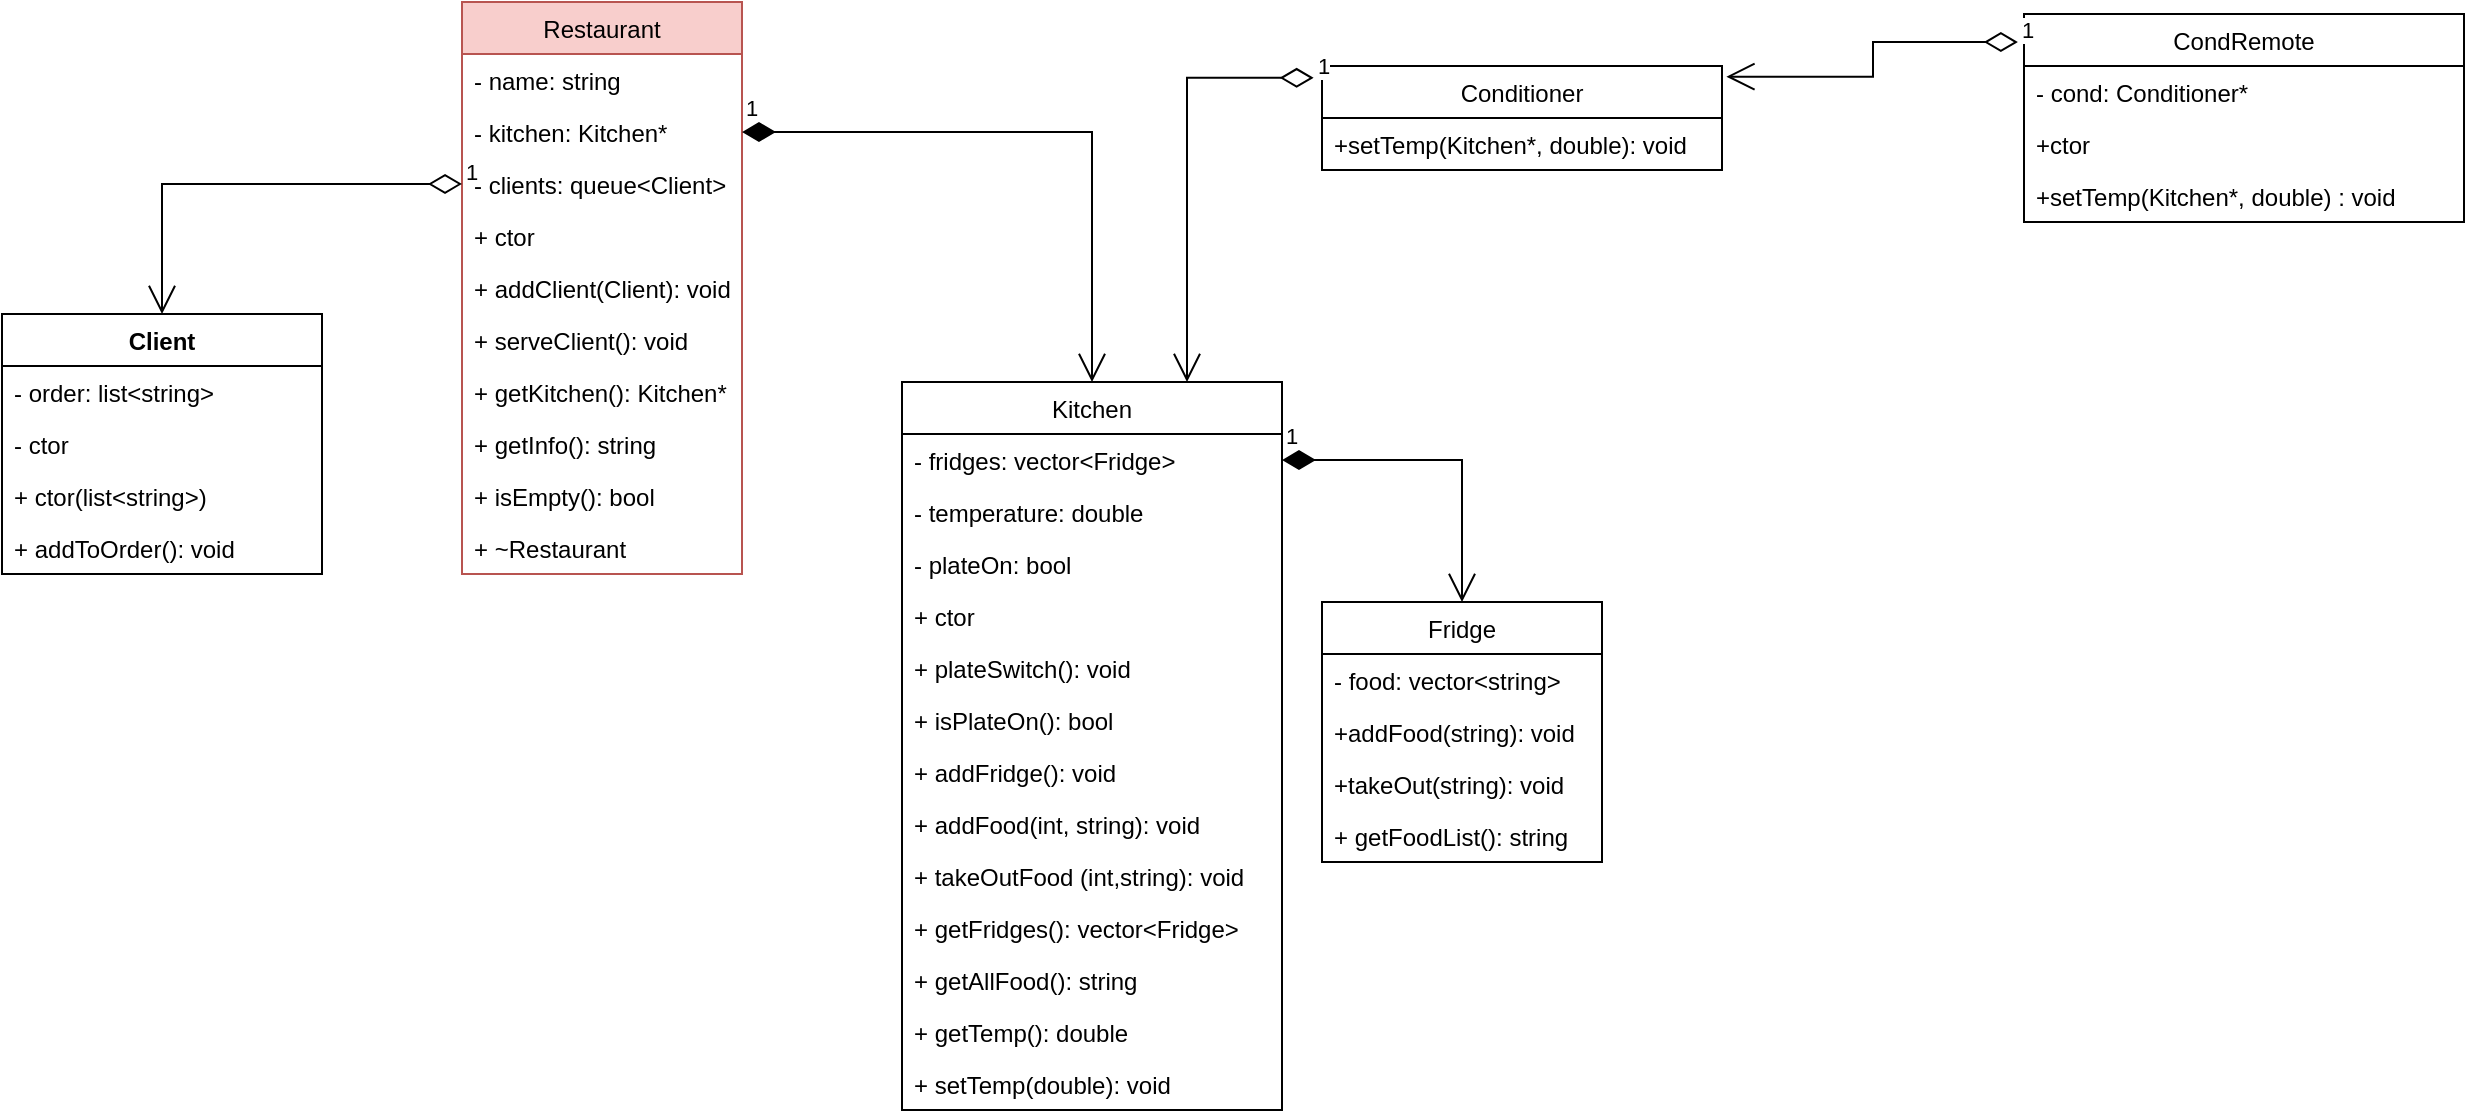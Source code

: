 <mxfile version="16.6.8" type="device"><diagram id="L0I8_2FGfa5PutHJnORR" name="Page-1"><mxGraphModel dx="1422" dy="752" grid="1" gridSize="10" guides="1" tooltips="1" connect="1" arrows="1" fold="1" page="1" pageScale="1" pageWidth="827" pageHeight="1169" math="0" shadow="0"><root><mxCell id="0"/><mxCell id="1" parent="0"/><mxCell id="9ZMUvzezkJj8lmztuNkm-1" value="Restaurant" style="swimlane;fontStyle=0;childLayout=stackLayout;horizontal=1;startSize=26;fillColor=#f8cecc;horizontalStack=0;resizeParent=1;resizeParentMax=0;resizeLast=0;collapsible=1;marginBottom=0;strokeColor=#b85450;" parent="1" vertex="1"><mxGeometry x="320" y="330" width="140" height="286" as="geometry"/></mxCell><mxCell id="9ZMUvzezkJj8lmztuNkm-2" value="- name: string" style="text;strokeColor=none;fillColor=none;align=left;verticalAlign=top;spacingLeft=4;spacingRight=4;overflow=hidden;rotatable=0;points=[[0,0.5],[1,0.5]];portConstraint=eastwest;" parent="9ZMUvzezkJj8lmztuNkm-1" vertex="1"><mxGeometry y="26" width="140" height="26" as="geometry"/></mxCell><mxCell id="9ZMUvzezkJj8lmztuNkm-3" value="- kitchen: Kitchen*" style="text;strokeColor=none;fillColor=none;align=left;verticalAlign=top;spacingLeft=4;spacingRight=4;overflow=hidden;rotatable=0;points=[[0,0.5],[1,0.5]];portConstraint=eastwest;" parent="9ZMUvzezkJj8lmztuNkm-1" vertex="1"><mxGeometry y="52" width="140" height="26" as="geometry"/></mxCell><mxCell id="v-j2-xZ-4u1QhP5KVDQF-1" value="- clients: queue&lt;Client&gt;" style="text;strokeColor=none;fillColor=none;align=left;verticalAlign=top;spacingLeft=4;spacingRight=4;overflow=hidden;rotatable=0;points=[[0,0.5],[1,0.5]];portConstraint=eastwest;" parent="9ZMUvzezkJj8lmztuNkm-1" vertex="1"><mxGeometry y="78" width="140" height="26" as="geometry"/></mxCell><mxCell id="v-j2-xZ-4u1QhP5KVDQF-2" value="+ ctor" style="text;strokeColor=none;fillColor=none;align=left;verticalAlign=top;spacingLeft=4;spacingRight=4;overflow=hidden;rotatable=0;points=[[0,0.5],[1,0.5]];portConstraint=eastwest;" parent="9ZMUvzezkJj8lmztuNkm-1" vertex="1"><mxGeometry y="104" width="140" height="26" as="geometry"/></mxCell><mxCell id="y4_O709amQ7DcYhLyGvY-1" value="+ addClient(Client): void" style="text;strokeColor=none;fillColor=none;align=left;verticalAlign=top;spacingLeft=4;spacingRight=4;overflow=hidden;rotatable=0;points=[[0,0.5],[1,0.5]];portConstraint=eastwest;" parent="9ZMUvzezkJj8lmztuNkm-1" vertex="1"><mxGeometry y="130" width="140" height="26" as="geometry"/></mxCell><mxCell id="y4_O709amQ7DcYhLyGvY-2" value="+ serveClient(): void" style="text;strokeColor=none;fillColor=none;align=left;verticalAlign=top;spacingLeft=4;spacingRight=4;overflow=hidden;rotatable=0;points=[[0,0.5],[1,0.5]];portConstraint=eastwest;" parent="9ZMUvzezkJj8lmztuNkm-1" vertex="1"><mxGeometry y="156" width="140" height="26" as="geometry"/></mxCell><mxCell id="rSHmZGfPb4EsBRbxytnB-11" value="+ getKitchen(): Kitchen*" style="text;strokeColor=none;fillColor=none;align=left;verticalAlign=top;spacingLeft=4;spacingRight=4;overflow=hidden;rotatable=0;points=[[0,0.5],[1,0.5]];portConstraint=eastwest;" parent="9ZMUvzezkJj8lmztuNkm-1" vertex="1"><mxGeometry y="182" width="140" height="26" as="geometry"/></mxCell><mxCell id="rSHmZGfPb4EsBRbxytnB-12" value="+ getInfo(): string" style="text;strokeColor=none;fillColor=none;align=left;verticalAlign=top;spacingLeft=4;spacingRight=4;overflow=hidden;rotatable=0;points=[[0,0.5],[1,0.5]];portConstraint=eastwest;" parent="9ZMUvzezkJj8lmztuNkm-1" vertex="1"><mxGeometry y="208" width="140" height="26" as="geometry"/></mxCell><mxCell id="rSHmZGfPb4EsBRbxytnB-13" value="+ isEmpty(): bool" style="text;strokeColor=none;fillColor=none;align=left;verticalAlign=top;spacingLeft=4;spacingRight=4;overflow=hidden;rotatable=0;points=[[0,0.5],[1,0.5]];portConstraint=eastwest;" parent="9ZMUvzezkJj8lmztuNkm-1" vertex="1"><mxGeometry y="234" width="140" height="26" as="geometry"/></mxCell><mxCell id="rSHmZGfPb4EsBRbxytnB-14" value="+ ~Restaurant" style="text;strokeColor=none;fillColor=none;align=left;verticalAlign=top;spacingLeft=4;spacingRight=4;overflow=hidden;rotatable=0;points=[[0,0.5],[1,0.5]];portConstraint=eastwest;" parent="9ZMUvzezkJj8lmztuNkm-1" vertex="1"><mxGeometry y="260" width="140" height="26" as="geometry"/></mxCell><mxCell id="9ZMUvzezkJj8lmztuNkm-4" value="Conditioner" style="swimlane;fontStyle=0;childLayout=stackLayout;horizontal=1;startSize=26;fillColor=none;horizontalStack=0;resizeParent=1;resizeParentMax=0;resizeLast=0;collapsible=1;marginBottom=0;" parent="1" vertex="1"><mxGeometry x="750" y="362" width="200" height="52" as="geometry"/></mxCell><mxCell id="9ZMUvzezkJj8lmztuNkm-6" value="+setTemp(Kitchen*, double): void" style="text;strokeColor=none;fillColor=none;align=left;verticalAlign=top;spacingLeft=4;spacingRight=4;overflow=hidden;rotatable=0;points=[[0,0.5],[1,0.5]];portConstraint=eastwest;" parent="9ZMUvzezkJj8lmztuNkm-4" vertex="1"><mxGeometry y="26" width="200" height="26" as="geometry"/></mxCell><mxCell id="9ZMUvzezkJj8lmztuNkm-8" value="Kitchen" style="swimlane;fontStyle=0;childLayout=stackLayout;horizontal=1;startSize=26;fillColor=none;horizontalStack=0;resizeParent=1;resizeParentMax=0;resizeLast=0;collapsible=1;marginBottom=0;" parent="1" vertex="1"><mxGeometry x="540" y="520" width="190" height="364" as="geometry"/></mxCell><mxCell id="9ZMUvzezkJj8lmztuNkm-9" value="- fridges: vector&lt;Fridge&gt; " style="text;strokeColor=none;fillColor=none;align=left;verticalAlign=top;spacingLeft=4;spacingRight=4;overflow=hidden;rotatable=0;points=[[0,0.5],[1,0.5]];portConstraint=eastwest;" parent="9ZMUvzezkJj8lmztuNkm-8" vertex="1"><mxGeometry y="26" width="190" height="26" as="geometry"/></mxCell><mxCell id="9ZMUvzezkJj8lmztuNkm-10" value="- temperature: double" style="text;strokeColor=none;fillColor=none;align=left;verticalAlign=top;spacingLeft=4;spacingRight=4;overflow=hidden;rotatable=0;points=[[0,0.5],[1,0.5]];portConstraint=eastwest;" parent="9ZMUvzezkJj8lmztuNkm-8" vertex="1"><mxGeometry y="52" width="190" height="26" as="geometry"/></mxCell><mxCell id="9ZMUvzezkJj8lmztuNkm-11" value="- plateOn: bool " style="text;strokeColor=none;fillColor=none;align=left;verticalAlign=top;spacingLeft=4;spacingRight=4;overflow=hidden;rotatable=0;points=[[0,0.5],[1,0.5]];portConstraint=eastwest;" parent="9ZMUvzezkJj8lmztuNkm-8" vertex="1"><mxGeometry y="78" width="190" height="26" as="geometry"/></mxCell><mxCell id="v-j2-xZ-4u1QhP5KVDQF-4" value="+ ctor" style="text;strokeColor=none;fillColor=none;align=left;verticalAlign=top;spacingLeft=4;spacingRight=4;overflow=hidden;rotatable=0;points=[[0,0.5],[1,0.5]];portConstraint=eastwest;" parent="9ZMUvzezkJj8lmztuNkm-8" vertex="1"><mxGeometry y="104" width="190" height="26" as="geometry"/></mxCell><mxCell id="v-j2-xZ-4u1QhP5KVDQF-17" value="+ plateSwitch(): void" style="text;strokeColor=none;fillColor=none;align=left;verticalAlign=top;spacingLeft=4;spacingRight=4;overflow=hidden;rotatable=0;points=[[0,0.5],[1,0.5]];portConstraint=eastwest;" parent="9ZMUvzezkJj8lmztuNkm-8" vertex="1"><mxGeometry y="130" width="190" height="26" as="geometry"/></mxCell><mxCell id="v-j2-xZ-4u1QhP5KVDQF-18" value="+ isPlateOn(): bool" style="text;strokeColor=none;fillColor=none;align=left;verticalAlign=top;spacingLeft=4;spacingRight=4;overflow=hidden;rotatable=0;points=[[0,0.5],[1,0.5]];portConstraint=eastwest;" parent="9ZMUvzezkJj8lmztuNkm-8" vertex="1"><mxGeometry y="156" width="190" height="26" as="geometry"/></mxCell><mxCell id="v-j2-xZ-4u1QhP5KVDQF-19" value="+ addFridge(): void" style="text;strokeColor=none;fillColor=none;align=left;verticalAlign=top;spacingLeft=4;spacingRight=4;overflow=hidden;rotatable=0;points=[[0,0.5],[1,0.5]];portConstraint=eastwest;" parent="9ZMUvzezkJj8lmztuNkm-8" vertex="1"><mxGeometry y="182" width="190" height="26" as="geometry"/></mxCell><mxCell id="v-j2-xZ-4u1QhP5KVDQF-20" value="+ addFood(int, string): void" style="text;strokeColor=none;fillColor=none;align=left;verticalAlign=top;spacingLeft=4;spacingRight=4;overflow=hidden;rotatable=0;points=[[0,0.5],[1,0.5]];portConstraint=eastwest;" parent="9ZMUvzezkJj8lmztuNkm-8" vertex="1"><mxGeometry y="208" width="190" height="26" as="geometry"/></mxCell><mxCell id="v-j2-xZ-4u1QhP5KVDQF-21" value="+ takeOutFood (int,string): void" style="text;strokeColor=none;fillColor=none;align=left;verticalAlign=top;spacingLeft=4;spacingRight=4;overflow=hidden;rotatable=0;points=[[0,0.5],[1,0.5]];portConstraint=eastwest;" parent="9ZMUvzezkJj8lmztuNkm-8" vertex="1"><mxGeometry y="234" width="190" height="26" as="geometry"/></mxCell><mxCell id="8lZM_sqeHEt1L28XmLX_-15" value="+ getFridges(): vector&lt;Fridge&gt;" style="text;strokeColor=none;fillColor=none;align=left;verticalAlign=top;spacingLeft=4;spacingRight=4;overflow=hidden;rotatable=0;points=[[0,0.5],[1,0.5]];portConstraint=eastwest;" parent="9ZMUvzezkJj8lmztuNkm-8" vertex="1"><mxGeometry y="260" width="190" height="26" as="geometry"/></mxCell><mxCell id="8lZM_sqeHEt1L28XmLX_-16" value="+ getAllFood(): string" style="text;strokeColor=none;fillColor=none;align=left;verticalAlign=top;spacingLeft=4;spacingRight=4;overflow=hidden;rotatable=0;points=[[0,0.5],[1,0.5]];portConstraint=eastwest;" parent="9ZMUvzezkJj8lmztuNkm-8" vertex="1"><mxGeometry y="286" width="190" height="26" as="geometry"/></mxCell><mxCell id="Mi7qBapZv5YgEQg3KgJC-1" value="+ getTemp(): double" style="text;strokeColor=none;fillColor=none;align=left;verticalAlign=top;spacingLeft=4;spacingRight=4;overflow=hidden;rotatable=0;points=[[0,0.5],[1,0.5]];portConstraint=eastwest;" parent="9ZMUvzezkJj8lmztuNkm-8" vertex="1"><mxGeometry y="312" width="190" height="26" as="geometry"/></mxCell><mxCell id="9ZMUvzezkJj8lmztuNkm-12" value="+ setTemp(double): void" style="text;strokeColor=none;fillColor=none;align=left;verticalAlign=top;spacingLeft=4;spacingRight=4;overflow=hidden;rotatable=0;points=[[0,0.5],[1,0.5]];portConstraint=eastwest;" parent="9ZMUvzezkJj8lmztuNkm-8" vertex="1"><mxGeometry y="338" width="190" height="26" as="geometry"/></mxCell><mxCell id="9ZMUvzezkJj8lmztuNkm-13" value="1" style="endArrow=open;html=1;endSize=12;startArrow=diamondThin;startSize=14;startFill=1;edgeStyle=orthogonalEdgeStyle;align=left;verticalAlign=bottom;rounded=0;exitX=1;exitY=0.5;exitDx=0;exitDy=0;entryX=0.5;entryY=0;entryDx=0;entryDy=0;" parent="1" source="9ZMUvzezkJj8lmztuNkm-3" target="9ZMUvzezkJj8lmztuNkm-8" edge="1"><mxGeometry x="-1" y="3" relative="1" as="geometry"><mxPoint x="330" y="560" as="sourcePoint"/><mxPoint x="490" y="560" as="targetPoint"/></mxGeometry></mxCell><mxCell id="9ZMUvzezkJj8lmztuNkm-14" value="Fridge" style="swimlane;fontStyle=0;childLayout=stackLayout;horizontal=1;startSize=26;fillColor=none;horizontalStack=0;resizeParent=1;resizeParentMax=0;resizeLast=0;collapsible=1;marginBottom=0;" parent="1" vertex="1"><mxGeometry x="750" y="630" width="140" height="130" as="geometry"/></mxCell><mxCell id="9ZMUvzezkJj8lmztuNkm-15" value="- food: vector&lt;string&gt;" style="text;strokeColor=none;fillColor=none;align=left;verticalAlign=top;spacingLeft=4;spacingRight=4;overflow=hidden;rotatable=0;points=[[0,0.5],[1,0.5]];portConstraint=eastwest;" parent="9ZMUvzezkJj8lmztuNkm-14" vertex="1"><mxGeometry y="26" width="140" height="26" as="geometry"/></mxCell><mxCell id="9ZMUvzezkJj8lmztuNkm-16" value="+addFood(string): void" style="text;strokeColor=none;fillColor=none;align=left;verticalAlign=top;spacingLeft=4;spacingRight=4;overflow=hidden;rotatable=0;points=[[0,0.5],[1,0.5]];portConstraint=eastwest;" parent="9ZMUvzezkJj8lmztuNkm-14" vertex="1"><mxGeometry y="52" width="140" height="26" as="geometry"/></mxCell><mxCell id="v-j2-xZ-4u1QhP5KVDQF-16" value="+takeOut(string): void" style="text;strokeColor=none;fillColor=none;align=left;verticalAlign=top;spacingLeft=4;spacingRight=4;overflow=hidden;rotatable=0;points=[[0,0.5],[1,0.5]];portConstraint=eastwest;" parent="9ZMUvzezkJj8lmztuNkm-14" vertex="1"><mxGeometry y="78" width="140" height="26" as="geometry"/></mxCell><mxCell id="8lZM_sqeHEt1L28XmLX_-17" value="+ getFoodList(): string" style="text;strokeColor=none;fillColor=none;align=left;verticalAlign=top;spacingLeft=4;spacingRight=4;overflow=hidden;rotatable=0;points=[[0,0.5],[1,0.5]];portConstraint=eastwest;" parent="9ZMUvzezkJj8lmztuNkm-14" vertex="1"><mxGeometry y="104" width="140" height="26" as="geometry"/></mxCell><mxCell id="9ZMUvzezkJj8lmztuNkm-17" value="1" style="endArrow=open;html=1;endSize=12;startArrow=diamondThin;startSize=14;startFill=1;edgeStyle=orthogonalEdgeStyle;align=left;verticalAlign=bottom;rounded=0;exitX=1;exitY=0.5;exitDx=0;exitDy=0;entryX=0.5;entryY=0;entryDx=0;entryDy=0;" parent="1" source="9ZMUvzezkJj8lmztuNkm-9" target="9ZMUvzezkJj8lmztuNkm-14" edge="1"><mxGeometry x="-1" y="3" relative="1" as="geometry"><mxPoint x="540" y="660" as="sourcePoint"/><mxPoint x="700" y="660" as="targetPoint"/></mxGeometry></mxCell><mxCell id="9ZMUvzezkJj8lmztuNkm-18" value="CondRemote" style="swimlane;fontStyle=0;childLayout=stackLayout;horizontal=1;startSize=26;fillColor=none;horizontalStack=0;resizeParent=1;resizeParentMax=0;resizeLast=0;collapsible=1;marginBottom=0;" parent="1" vertex="1"><mxGeometry x="1101" y="336" width="220" height="104" as="geometry"/></mxCell><mxCell id="9ZMUvzezkJj8lmztuNkm-19" value="- cond: Conditioner*" style="text;strokeColor=none;fillColor=none;align=left;verticalAlign=top;spacingLeft=4;spacingRight=4;overflow=hidden;rotatable=0;points=[[0,0.5],[1,0.5]];portConstraint=eastwest;" parent="9ZMUvzezkJj8lmztuNkm-18" vertex="1"><mxGeometry y="26" width="220" height="26" as="geometry"/></mxCell><mxCell id="9ZMUvzezkJj8lmztuNkm-21" value="+ctor" style="text;strokeColor=none;fillColor=none;align=left;verticalAlign=top;spacingLeft=4;spacingRight=4;overflow=hidden;rotatable=0;points=[[0,0.5],[1,0.5]];portConstraint=eastwest;" parent="9ZMUvzezkJj8lmztuNkm-18" vertex="1"><mxGeometry y="52" width="220" height="26" as="geometry"/></mxCell><mxCell id="9ZMUvzezkJj8lmztuNkm-20" value="+setTemp(Kitchen*, double) : void" style="text;strokeColor=none;fillColor=none;align=left;verticalAlign=top;spacingLeft=4;spacingRight=4;overflow=hidden;rotatable=0;points=[[0,0.5],[1,0.5]];portConstraint=eastwest;" parent="9ZMUvzezkJj8lmztuNkm-18" vertex="1"><mxGeometry y="78" width="220" height="26" as="geometry"/></mxCell><mxCell id="9ZMUvzezkJj8lmztuNkm-22" value="1" style="endArrow=open;html=1;endSize=12;startArrow=diamondThin;startSize=14;startFill=0;edgeStyle=orthogonalEdgeStyle;align=left;verticalAlign=bottom;rounded=0;exitX=-0.014;exitY=0.135;exitDx=0;exitDy=0;entryX=1.011;entryY=0.103;entryDx=0;entryDy=0;entryPerimeter=0;exitPerimeter=0;" parent="1" source="9ZMUvzezkJj8lmztuNkm-18" target="9ZMUvzezkJj8lmztuNkm-4" edge="1"><mxGeometry x="-1" y="3" relative="1" as="geometry"><mxPoint x="540" y="560" as="sourcePoint"/><mxPoint x="700" y="560" as="targetPoint"/></mxGeometry></mxCell><mxCell id="9ZMUvzezkJj8lmztuNkm-23" value="1" style="endArrow=open;html=1;endSize=12;startArrow=diamondThin;startSize=14;startFill=0;edgeStyle=orthogonalEdgeStyle;align=left;verticalAlign=bottom;rounded=0;exitX=-0.021;exitY=0.114;exitDx=0;exitDy=0;exitPerimeter=0;entryX=0.75;entryY=0;entryDx=0;entryDy=0;" parent="1" source="9ZMUvzezkJj8lmztuNkm-4" target="9ZMUvzezkJj8lmztuNkm-8" edge="1"><mxGeometry x="-1" y="3" relative="1" as="geometry"><mxPoint x="540" y="560" as="sourcePoint"/><mxPoint x="700" y="560" as="targetPoint"/></mxGeometry></mxCell><mxCell id="v-j2-xZ-4u1QhP5KVDQF-5" value="1" style="endArrow=open;html=1;endSize=12;startArrow=diamondThin;startSize=14;startFill=0;edgeStyle=orthogonalEdgeStyle;align=left;verticalAlign=bottom;rounded=0;exitX=0;exitY=0.5;exitDx=0;exitDy=0;" parent="1" source="v-j2-xZ-4u1QhP5KVDQF-1" target="v-j2-xZ-4u1QhP5KVDQF-6" edge="1"><mxGeometry x="-1" y="3" relative="1" as="geometry"><mxPoint x="640" y="440" as="sourcePoint"/><mxPoint x="240" y="470" as="targetPoint"/></mxGeometry></mxCell><mxCell id="v-j2-xZ-4u1QhP5KVDQF-6" value="Client&#xA;&#xA;" style="swimlane;fontStyle=1;align=center;verticalAlign=top;childLayout=stackLayout;horizontal=1;startSize=26;horizontalStack=0;resizeParent=1;resizeParentMax=0;resizeLast=0;collapsible=1;marginBottom=0;" parent="1" vertex="1"><mxGeometry x="90" y="486" width="160" height="130" as="geometry"/></mxCell><mxCell id="v-j2-xZ-4u1QhP5KVDQF-9" value="- order: list&lt;string&gt;" style="text;strokeColor=none;fillColor=none;align=left;verticalAlign=top;spacingLeft=4;spacingRight=4;overflow=hidden;rotatable=0;points=[[0,0.5],[1,0.5]];portConstraint=eastwest;" parent="v-j2-xZ-4u1QhP5KVDQF-6" vertex="1"><mxGeometry y="26" width="160" height="26" as="geometry"/></mxCell><mxCell id="rSHmZGfPb4EsBRbxytnB-2" value="- ctor" style="text;strokeColor=none;fillColor=none;align=left;verticalAlign=top;spacingLeft=4;spacingRight=4;overflow=hidden;rotatable=0;points=[[0,0.5],[1,0.5]];portConstraint=eastwest;" parent="v-j2-xZ-4u1QhP5KVDQF-6" vertex="1"><mxGeometry y="52" width="160" height="26" as="geometry"/></mxCell><mxCell id="rSHmZGfPb4EsBRbxytnB-1" value="+ ctor(list&lt;string&gt;)" style="text;strokeColor=none;fillColor=none;align=left;verticalAlign=top;spacingLeft=4;spacingRight=4;overflow=hidden;rotatable=0;points=[[0,0.5],[1,0.5]];portConstraint=eastwest;" parent="v-j2-xZ-4u1QhP5KVDQF-6" vertex="1"><mxGeometry y="78" width="160" height="26" as="geometry"/></mxCell><mxCell id="v-j2-xZ-4u1QhP5KVDQF-15" value="+ addToOrder(): void" style="text;strokeColor=none;fillColor=none;align=left;verticalAlign=top;spacingLeft=4;spacingRight=4;overflow=hidden;rotatable=0;points=[[0,0.5],[1,0.5]];portConstraint=eastwest;" parent="v-j2-xZ-4u1QhP5KVDQF-6" vertex="1"><mxGeometry y="104" width="160" height="26" as="geometry"/></mxCell></root></mxGraphModel></diagram></mxfile>